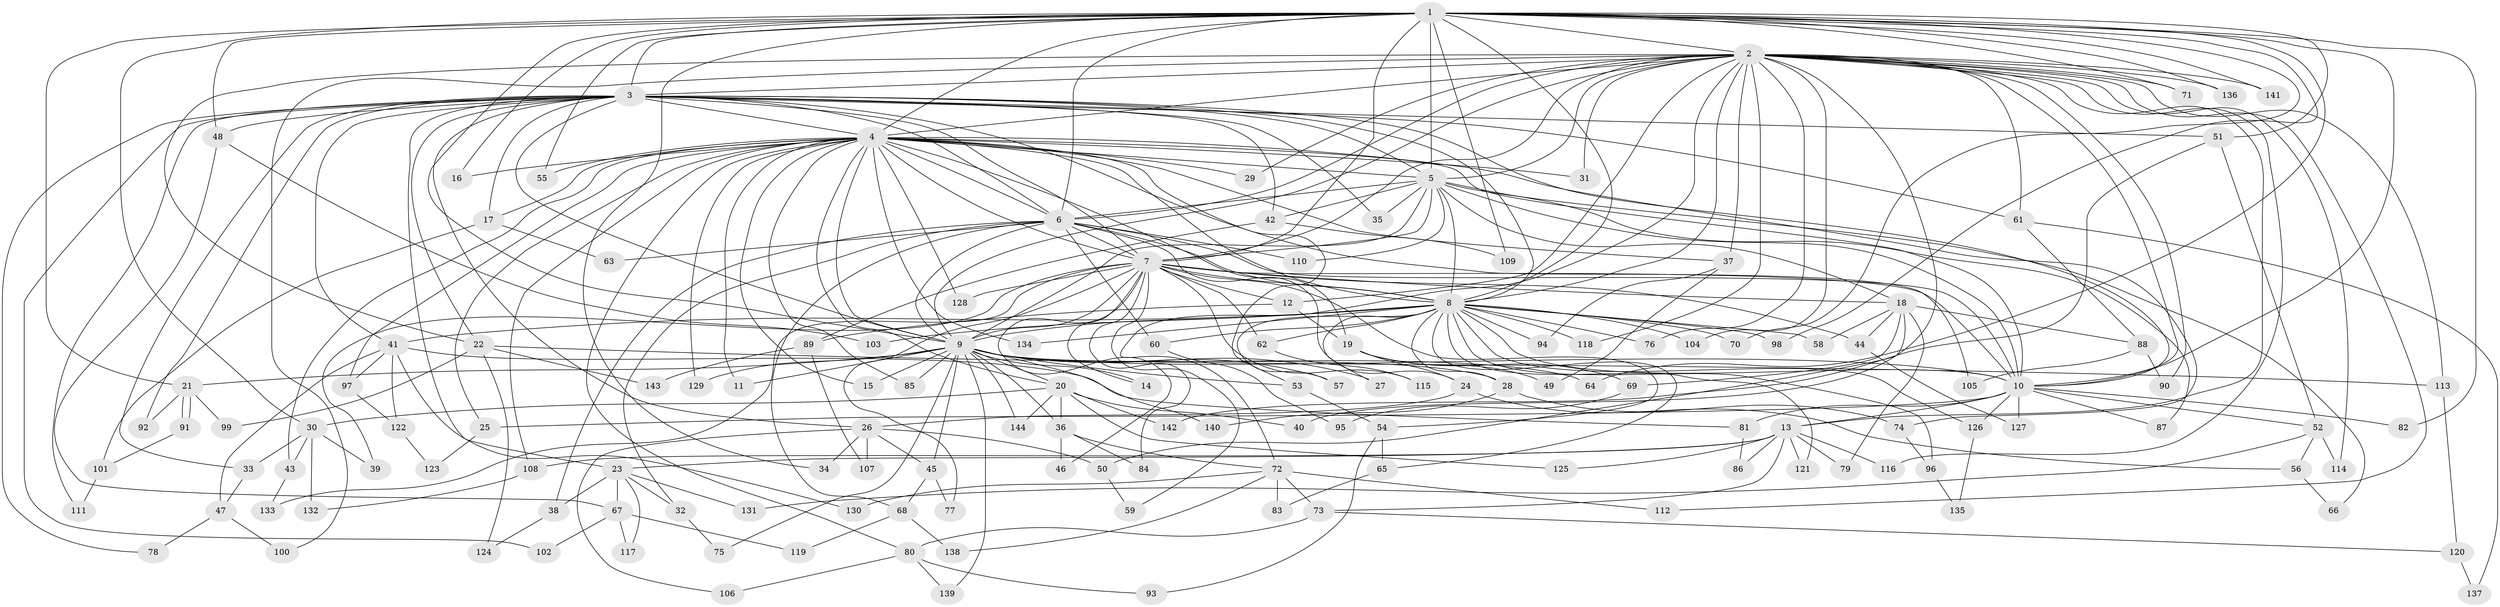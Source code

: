 // Generated by graph-tools (version 1.1) at 2025/45/03/09/25 04:45:00]
// undirected, 144 vertices, 313 edges
graph export_dot {
graph [start="1"]
  node [color=gray90,style=filled];
  1;
  2;
  3;
  4;
  5;
  6;
  7;
  8;
  9;
  10;
  11;
  12;
  13;
  14;
  15;
  16;
  17;
  18;
  19;
  20;
  21;
  22;
  23;
  24;
  25;
  26;
  27;
  28;
  29;
  30;
  31;
  32;
  33;
  34;
  35;
  36;
  37;
  38;
  39;
  40;
  41;
  42;
  43;
  44;
  45;
  46;
  47;
  48;
  49;
  50;
  51;
  52;
  53;
  54;
  55;
  56;
  57;
  58;
  59;
  60;
  61;
  62;
  63;
  64;
  65;
  66;
  67;
  68;
  69;
  70;
  71;
  72;
  73;
  74;
  75;
  76;
  77;
  78;
  79;
  80;
  81;
  82;
  83;
  84;
  85;
  86;
  87;
  88;
  89;
  90;
  91;
  92;
  93;
  94;
  95;
  96;
  97;
  98;
  99;
  100;
  101;
  102;
  103;
  104;
  105;
  106;
  107;
  108;
  109;
  110;
  111;
  112;
  113;
  114;
  115;
  116;
  117;
  118;
  119;
  120;
  121;
  122;
  123;
  124;
  125;
  126;
  127;
  128;
  129;
  130;
  131;
  132;
  133;
  134;
  135;
  136;
  137;
  138;
  139;
  140;
  141;
  142;
  143;
  144;
  1 -- 2;
  1 -- 3;
  1 -- 4;
  1 -- 5;
  1 -- 6;
  1 -- 7;
  1 -- 8;
  1 -- 9;
  1 -- 10;
  1 -- 16;
  1 -- 21;
  1 -- 30;
  1 -- 34;
  1 -- 48;
  1 -- 51;
  1 -- 55;
  1 -- 64;
  1 -- 70;
  1 -- 71;
  1 -- 82;
  1 -- 98;
  1 -- 109;
  1 -- 136;
  1 -- 141;
  2 -- 3;
  2 -- 4;
  2 -- 5;
  2 -- 6;
  2 -- 7;
  2 -- 8;
  2 -- 9;
  2 -- 10;
  2 -- 12;
  2 -- 13;
  2 -- 22;
  2 -- 29;
  2 -- 31;
  2 -- 37;
  2 -- 40;
  2 -- 61;
  2 -- 71;
  2 -- 72;
  2 -- 76;
  2 -- 90;
  2 -- 100;
  2 -- 104;
  2 -- 112;
  2 -- 113;
  2 -- 114;
  2 -- 116;
  2 -- 118;
  2 -- 136;
  2 -- 141;
  3 -- 4;
  3 -- 5;
  3 -- 6;
  3 -- 7;
  3 -- 8;
  3 -- 9;
  3 -- 10;
  3 -- 17;
  3 -- 22;
  3 -- 23;
  3 -- 26;
  3 -- 33;
  3 -- 35;
  3 -- 41;
  3 -- 42;
  3 -- 48;
  3 -- 51;
  3 -- 53;
  3 -- 61;
  3 -- 78;
  3 -- 92;
  3 -- 102;
  3 -- 111;
  4 -- 5;
  4 -- 6;
  4 -- 7;
  4 -- 8;
  4 -- 9;
  4 -- 10;
  4 -- 11;
  4 -- 15;
  4 -- 16;
  4 -- 17;
  4 -- 19;
  4 -- 20;
  4 -- 25;
  4 -- 29;
  4 -- 31;
  4 -- 37;
  4 -- 43;
  4 -- 55;
  4 -- 74;
  4 -- 80;
  4 -- 85;
  4 -- 97;
  4 -- 105;
  4 -- 108;
  4 -- 128;
  4 -- 129;
  4 -- 134;
  5 -- 6;
  5 -- 7;
  5 -- 8;
  5 -- 9;
  5 -- 10;
  5 -- 18;
  5 -- 35;
  5 -- 42;
  5 -- 66;
  5 -- 87;
  5 -- 110;
  6 -- 7;
  6 -- 8;
  6 -- 9;
  6 -- 10;
  6 -- 24;
  6 -- 32;
  6 -- 38;
  6 -- 60;
  6 -- 63;
  6 -- 68;
  6 -- 110;
  7 -- 8;
  7 -- 9;
  7 -- 10;
  7 -- 12;
  7 -- 14;
  7 -- 18;
  7 -- 39;
  7 -- 44;
  7 -- 46;
  7 -- 54;
  7 -- 59;
  7 -- 62;
  7 -- 77;
  7 -- 84;
  7 -- 115;
  7 -- 128;
  7 -- 133;
  8 -- 9;
  8 -- 10;
  8 -- 27;
  8 -- 28;
  8 -- 41;
  8 -- 57;
  8 -- 58;
  8 -- 60;
  8 -- 62;
  8 -- 65;
  8 -- 70;
  8 -- 76;
  8 -- 94;
  8 -- 96;
  8 -- 98;
  8 -- 103;
  8 -- 104;
  8 -- 118;
  8 -- 121;
  8 -- 126;
  8 -- 134;
  9 -- 10;
  9 -- 11;
  9 -- 14;
  9 -- 15;
  9 -- 20;
  9 -- 21;
  9 -- 27;
  9 -- 28;
  9 -- 36;
  9 -- 45;
  9 -- 53;
  9 -- 57;
  9 -- 64;
  9 -- 75;
  9 -- 85;
  9 -- 129;
  9 -- 139;
  9 -- 140;
  9 -- 144;
  10 -- 13;
  10 -- 25;
  10 -- 52;
  10 -- 81;
  10 -- 82;
  10 -- 87;
  10 -- 126;
  10 -- 127;
  12 -- 19;
  12 -- 89;
  13 -- 23;
  13 -- 73;
  13 -- 79;
  13 -- 86;
  13 -- 108;
  13 -- 116;
  13 -- 121;
  13 -- 125;
  17 -- 63;
  17 -- 101;
  18 -- 44;
  18 -- 50;
  18 -- 58;
  18 -- 69;
  18 -- 79;
  18 -- 88;
  19 -- 24;
  19 -- 49;
  19 -- 69;
  20 -- 30;
  20 -- 36;
  20 -- 40;
  20 -- 125;
  20 -- 142;
  20 -- 144;
  21 -- 91;
  21 -- 91;
  21 -- 92;
  21 -- 99;
  22 -- 99;
  22 -- 113;
  22 -- 124;
  22 -- 143;
  23 -- 32;
  23 -- 38;
  23 -- 67;
  23 -- 117;
  23 -- 131;
  24 -- 26;
  24 -- 56;
  25 -- 123;
  26 -- 34;
  26 -- 45;
  26 -- 50;
  26 -- 106;
  26 -- 107;
  28 -- 74;
  28 -- 140;
  30 -- 33;
  30 -- 39;
  30 -- 43;
  30 -- 132;
  32 -- 75;
  33 -- 47;
  36 -- 46;
  36 -- 72;
  36 -- 84;
  37 -- 49;
  37 -- 94;
  38 -- 124;
  41 -- 47;
  41 -- 81;
  41 -- 97;
  41 -- 122;
  41 -- 130;
  42 -- 89;
  42 -- 109;
  43 -- 133;
  44 -- 127;
  45 -- 68;
  45 -- 77;
  47 -- 78;
  47 -- 100;
  48 -- 67;
  48 -- 103;
  50 -- 59;
  51 -- 52;
  51 -- 142;
  52 -- 56;
  52 -- 114;
  52 -- 131;
  53 -- 54;
  54 -- 65;
  54 -- 93;
  56 -- 66;
  60 -- 95;
  61 -- 88;
  61 -- 137;
  62 -- 115;
  65 -- 83;
  67 -- 102;
  67 -- 117;
  67 -- 119;
  68 -- 119;
  68 -- 138;
  69 -- 95;
  72 -- 73;
  72 -- 83;
  72 -- 112;
  72 -- 130;
  72 -- 138;
  73 -- 80;
  73 -- 120;
  74 -- 96;
  80 -- 93;
  80 -- 106;
  80 -- 139;
  81 -- 86;
  88 -- 90;
  88 -- 105;
  89 -- 107;
  89 -- 143;
  91 -- 101;
  96 -- 135;
  97 -- 122;
  101 -- 111;
  108 -- 132;
  113 -- 120;
  120 -- 137;
  122 -- 123;
  126 -- 135;
}
